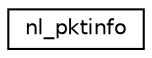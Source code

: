 digraph G
{
  edge [fontname="Helvetica",fontsize="10",labelfontname="Helvetica",labelfontsize="10"];
  node [fontname="Helvetica",fontsize="10",shape=record];
  rankdir="LR";
  Node1 [label="nl_pktinfo",height=0.2,width=0.4,color="black", fillcolor="white", style="filled",URL="$structnl__pktinfo.html"];
}
